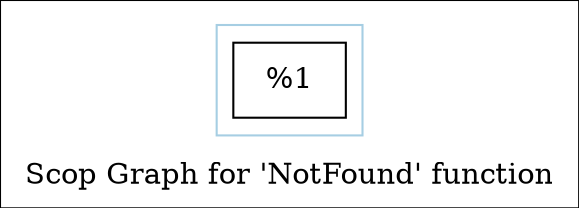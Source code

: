 digraph "Scop Graph for 'NotFound' function" {
	label="Scop Graph for 'NotFound' function";

	Node0x1d90c10 [shape=record,label="{%1}"];
	colorscheme = "paired12"
        subgraph cluster_0x1e05870 {
          label = "";
          style = solid;
          color = 1
          Node0x1d90c10;
        }
}

